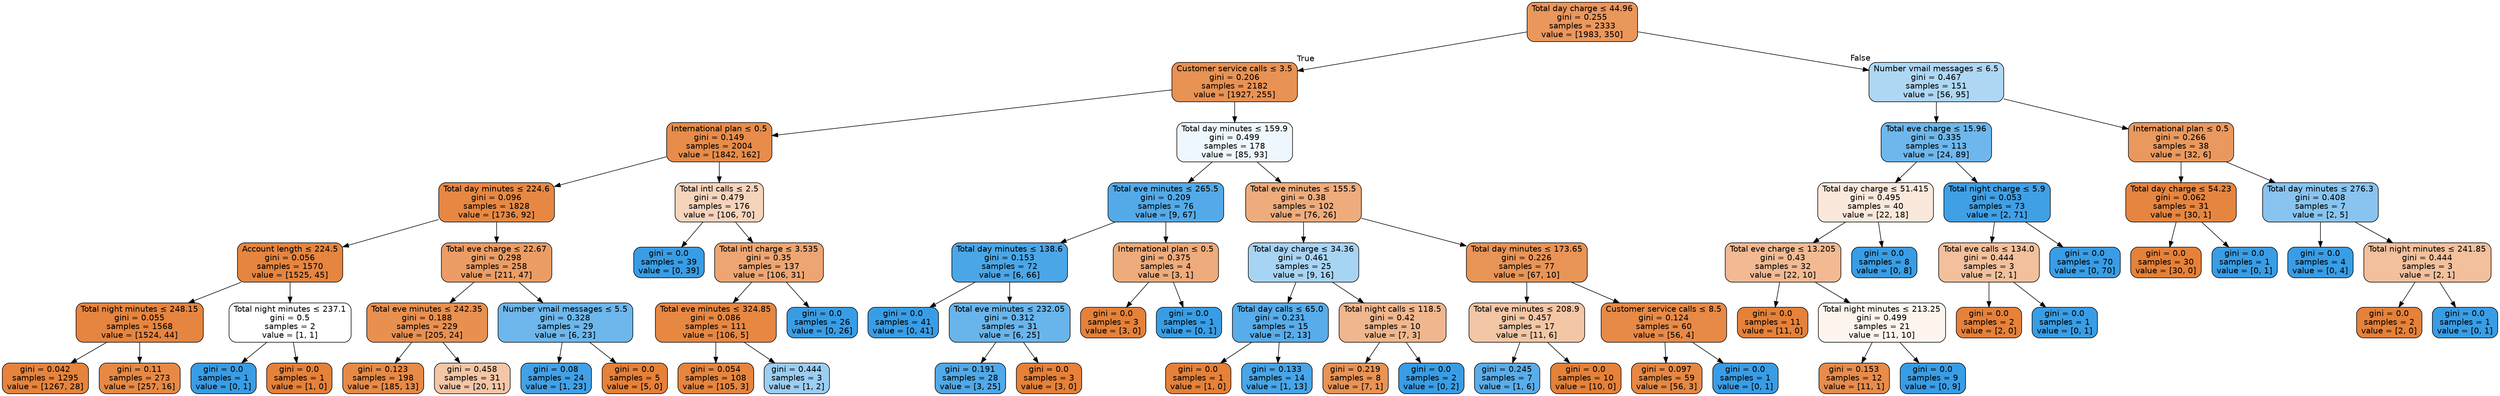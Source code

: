 digraph Tree {
node [shape=box, style="filled, rounded", color="black", fontname=helvetica] ;
edge [fontname=helvetica] ;
0 [label=<Total day charge &le; 44.96<br/>gini = 0.255<br/>samples = 2333<br/>value = [1983, 350]>, fillcolor="#ea975c"] ;
1 [label=<Customer service calls &le; 3.5<br/>gini = 0.206<br/>samples = 2182<br/>value = [1927, 255]>, fillcolor="#e89253"] ;
0 -> 1 [labeldistance=2.5, labelangle=45, headlabel="True"] ;
2 [label=<International plan &le; 0.5<br/>gini = 0.149<br/>samples = 2004<br/>value = [1842, 162]>, fillcolor="#e78c4a"] ;
1 -> 2 ;
3 [label=<Total day minutes &le; 224.6<br/>gini = 0.096<br/>samples = 1828<br/>value = [1736, 92]>, fillcolor="#e68843"] ;
2 -> 3 ;
4 [label=<Account length &le; 224.5<br/>gini = 0.056<br/>samples = 1570<br/>value = [1525, 45]>, fillcolor="#e6853f"] ;
3 -> 4 ;
5 [label=<Total night minutes &le; 248.15<br/>gini = 0.055<br/>samples = 1568<br/>value = [1524, 44]>, fillcolor="#e6853f"] ;
4 -> 5 ;
6 [label=<gini = 0.042<br/>samples = 1295<br/>value = [1267, 28]>, fillcolor="#e6843d"] ;
5 -> 6 ;
7 [label=<gini = 0.11<br/>samples = 273<br/>value = [257, 16]>, fillcolor="#e78945"] ;
5 -> 7 ;
8 [label=<Total night minutes &le; 237.1<br/>gini = 0.5<br/>samples = 2<br/>value = [1, 1]>, fillcolor="#ffffff"] ;
4 -> 8 ;
9 [label=<gini = 0.0<br/>samples = 1<br/>value = [0, 1]>, fillcolor="#399de5"] ;
8 -> 9 ;
10 [label=<gini = 0.0<br/>samples = 1<br/>value = [1, 0]>, fillcolor="#e58139"] ;
8 -> 10 ;
11 [label=<Total eve charge &le; 22.67<br/>gini = 0.298<br/>samples = 258<br/>value = [211, 47]>, fillcolor="#eb9d65"] ;
3 -> 11 ;
12 [label=<Total eve minutes &le; 242.35<br/>gini = 0.188<br/>samples = 229<br/>value = [205, 24]>, fillcolor="#e89050"] ;
11 -> 12 ;
13 [label=<gini = 0.123<br/>samples = 198<br/>value = [185, 13]>, fillcolor="#e78a47"] ;
12 -> 13 ;
14 [label=<gini = 0.458<br/>samples = 31<br/>value = [20, 11]>, fillcolor="#f3c6a6"] ;
12 -> 14 ;
15 [label=<Number vmail messages &le; 5.5<br/>gini = 0.328<br/>samples = 29<br/>value = [6, 23]>, fillcolor="#6db7ec"] ;
11 -> 15 ;
16 [label=<gini = 0.08<br/>samples = 24<br/>value = [1, 23]>, fillcolor="#42a1e6"] ;
15 -> 16 ;
17 [label=<gini = 0.0<br/>samples = 5<br/>value = [5, 0]>, fillcolor="#e58139"] ;
15 -> 17 ;
18 [label=<Total intl calls &le; 2.5<br/>gini = 0.479<br/>samples = 176<br/>value = [106, 70]>, fillcolor="#f6d4bc"] ;
2 -> 18 ;
19 [label=<gini = 0.0<br/>samples = 39<br/>value = [0, 39]>, fillcolor="#399de5"] ;
18 -> 19 ;
20 [label=<Total intl charge &le; 3.535<br/>gini = 0.35<br/>samples = 137<br/>value = [106, 31]>, fillcolor="#eda673"] ;
18 -> 20 ;
21 [label=<Total eve minutes &le; 324.85<br/>gini = 0.086<br/>samples = 111<br/>value = [106, 5]>, fillcolor="#e68742"] ;
20 -> 21 ;
22 [label=<gini = 0.054<br/>samples = 108<br/>value = [105, 3]>, fillcolor="#e6853f"] ;
21 -> 22 ;
23 [label=<gini = 0.444<br/>samples = 3<br/>value = [1, 2]>, fillcolor="#9ccef2"] ;
21 -> 23 ;
24 [label=<gini = 0.0<br/>samples = 26<br/>value = [0, 26]>, fillcolor="#399de5"] ;
20 -> 24 ;
25 [label=<Total day minutes &le; 159.9<br/>gini = 0.499<br/>samples = 178<br/>value = [85, 93]>, fillcolor="#eef7fd"] ;
1 -> 25 ;
26 [label=<Total eve minutes &le; 265.5<br/>gini = 0.209<br/>samples = 76<br/>value = [9, 67]>, fillcolor="#54aae8"] ;
25 -> 26 ;
27 [label=<Total day minutes &le; 138.6<br/>gini = 0.153<br/>samples = 72<br/>value = [6, 66]>, fillcolor="#4ba6e7"] ;
26 -> 27 ;
28 [label=<gini = 0.0<br/>samples = 41<br/>value = [0, 41]>, fillcolor="#399de5"] ;
27 -> 28 ;
29 [label=<Total eve minutes &le; 232.05<br/>gini = 0.312<br/>samples = 31<br/>value = [6, 25]>, fillcolor="#69b5eb"] ;
27 -> 29 ;
30 [label=<gini = 0.191<br/>samples = 28<br/>value = [3, 25]>, fillcolor="#51a9e8"] ;
29 -> 30 ;
31 [label=<gini = 0.0<br/>samples = 3<br/>value = [3, 0]>, fillcolor="#e58139"] ;
29 -> 31 ;
32 [label=<International plan &le; 0.5<br/>gini = 0.375<br/>samples = 4<br/>value = [3, 1]>, fillcolor="#eeab7b"] ;
26 -> 32 ;
33 [label=<gini = 0.0<br/>samples = 3<br/>value = [3, 0]>, fillcolor="#e58139"] ;
32 -> 33 ;
34 [label=<gini = 0.0<br/>samples = 1<br/>value = [0, 1]>, fillcolor="#399de5"] ;
32 -> 34 ;
35 [label=<Total eve minutes &le; 155.5<br/>gini = 0.38<br/>samples = 102<br/>value = [76, 26]>, fillcolor="#eeac7d"] ;
25 -> 35 ;
36 [label=<Total day charge &le; 34.36<br/>gini = 0.461<br/>samples = 25<br/>value = [9, 16]>, fillcolor="#a8d4f4"] ;
35 -> 36 ;
37 [label=<Total day calls &le; 65.0<br/>gini = 0.231<br/>samples = 15<br/>value = [2, 13]>, fillcolor="#57ace9"] ;
36 -> 37 ;
38 [label=<gini = 0.0<br/>samples = 1<br/>value = [1, 0]>, fillcolor="#e58139"] ;
37 -> 38 ;
39 [label=<gini = 0.133<br/>samples = 14<br/>value = [1, 13]>, fillcolor="#48a5e7"] ;
37 -> 39 ;
40 [label=<Total night calls &le; 118.5<br/>gini = 0.42<br/>samples = 10<br/>value = [7, 3]>, fillcolor="#f0b78e"] ;
36 -> 40 ;
41 [label=<gini = 0.219<br/>samples = 8<br/>value = [7, 1]>, fillcolor="#e99355"] ;
40 -> 41 ;
42 [label=<gini = 0.0<br/>samples = 2<br/>value = [0, 2]>, fillcolor="#399de5"] ;
40 -> 42 ;
43 [label=<Total day minutes &le; 173.65<br/>gini = 0.226<br/>samples = 77<br/>value = [67, 10]>, fillcolor="#e99457"] ;
35 -> 43 ;
44 [label=<Total eve minutes &le; 208.9<br/>gini = 0.457<br/>samples = 17<br/>value = [11, 6]>, fillcolor="#f3c6a5"] ;
43 -> 44 ;
45 [label=<gini = 0.245<br/>samples = 7<br/>value = [1, 6]>, fillcolor="#5aade9"] ;
44 -> 45 ;
46 [label=<gini = 0.0<br/>samples = 10<br/>value = [10, 0]>, fillcolor="#e58139"] ;
44 -> 46 ;
47 [label=<Customer service calls &le; 8.5<br/>gini = 0.124<br/>samples = 60<br/>value = [56, 4]>, fillcolor="#e78a47"] ;
43 -> 47 ;
48 [label=<gini = 0.097<br/>samples = 59<br/>value = [56, 3]>, fillcolor="#e68844"] ;
47 -> 48 ;
49 [label=<gini = 0.0<br/>samples = 1<br/>value = [0, 1]>, fillcolor="#399de5"] ;
47 -> 49 ;
50 [label=<Number vmail messages &le; 6.5<br/>gini = 0.467<br/>samples = 151<br/>value = [56, 95]>, fillcolor="#aed7f4"] ;
0 -> 50 [labeldistance=2.5, labelangle=-45, headlabel="False"] ;
51 [label=<Total eve charge &le; 15.96<br/>gini = 0.335<br/>samples = 113<br/>value = [24, 89]>, fillcolor="#6eb7ec"] ;
50 -> 51 ;
52 [label=<Total day charge &le; 51.415<br/>gini = 0.495<br/>samples = 40<br/>value = [22, 18]>, fillcolor="#fae8db"] ;
51 -> 52 ;
53 [label=<Total eve charge &le; 13.205<br/>gini = 0.43<br/>samples = 32<br/>value = [22, 10]>, fillcolor="#f1ba93"] ;
52 -> 53 ;
54 [label=<gini = 0.0<br/>samples = 11<br/>value = [11, 0]>, fillcolor="#e58139"] ;
53 -> 54 ;
55 [label=<Total night minutes &le; 213.25<br/>gini = 0.499<br/>samples = 21<br/>value = [11, 10]>, fillcolor="#fdf4ed"] ;
53 -> 55 ;
56 [label=<gini = 0.153<br/>samples = 12<br/>value = [11, 1]>, fillcolor="#e78c4b"] ;
55 -> 56 ;
57 [label=<gini = 0.0<br/>samples = 9<br/>value = [0, 9]>, fillcolor="#399de5"] ;
55 -> 57 ;
58 [label=<gini = 0.0<br/>samples = 8<br/>value = [0, 8]>, fillcolor="#399de5"] ;
52 -> 58 ;
59 [label=<Total night charge &le; 5.9<br/>gini = 0.053<br/>samples = 73<br/>value = [2, 71]>, fillcolor="#3fa0e6"] ;
51 -> 59 ;
60 [label=<Total eve calls &le; 134.0<br/>gini = 0.444<br/>samples = 3<br/>value = [2, 1]>, fillcolor="#f2c09c"] ;
59 -> 60 ;
61 [label=<gini = 0.0<br/>samples = 2<br/>value = [2, 0]>, fillcolor="#e58139"] ;
60 -> 61 ;
62 [label=<gini = 0.0<br/>samples = 1<br/>value = [0, 1]>, fillcolor="#399de5"] ;
60 -> 62 ;
63 [label=<gini = 0.0<br/>samples = 70<br/>value = [0, 70]>, fillcolor="#399de5"] ;
59 -> 63 ;
64 [label=<International plan &le; 0.5<br/>gini = 0.266<br/>samples = 38<br/>value = [32, 6]>, fillcolor="#ea995e"] ;
50 -> 64 ;
65 [label=<Total day charge &le; 54.23<br/>gini = 0.062<br/>samples = 31<br/>value = [30, 1]>, fillcolor="#e68540"] ;
64 -> 65 ;
66 [label=<gini = 0.0<br/>samples = 30<br/>value = [30, 0]>, fillcolor="#e58139"] ;
65 -> 66 ;
67 [label=<gini = 0.0<br/>samples = 1<br/>value = [0, 1]>, fillcolor="#399de5"] ;
65 -> 67 ;
68 [label=<Total day minutes &le; 276.3<br/>gini = 0.408<br/>samples = 7<br/>value = [2, 5]>, fillcolor="#88c4ef"] ;
64 -> 68 ;
69 [label=<gini = 0.0<br/>samples = 4<br/>value = [0, 4]>, fillcolor="#399de5"] ;
68 -> 69 ;
70 [label=<Total night minutes &le; 241.85<br/>gini = 0.444<br/>samples = 3<br/>value = [2, 1]>, fillcolor="#f2c09c"] ;
68 -> 70 ;
71 [label=<gini = 0.0<br/>samples = 2<br/>value = [2, 0]>, fillcolor="#e58139"] ;
70 -> 71 ;
72 [label=<gini = 0.0<br/>samples = 1<br/>value = [0, 1]>, fillcolor="#399de5"] ;
70 -> 72 ;
}